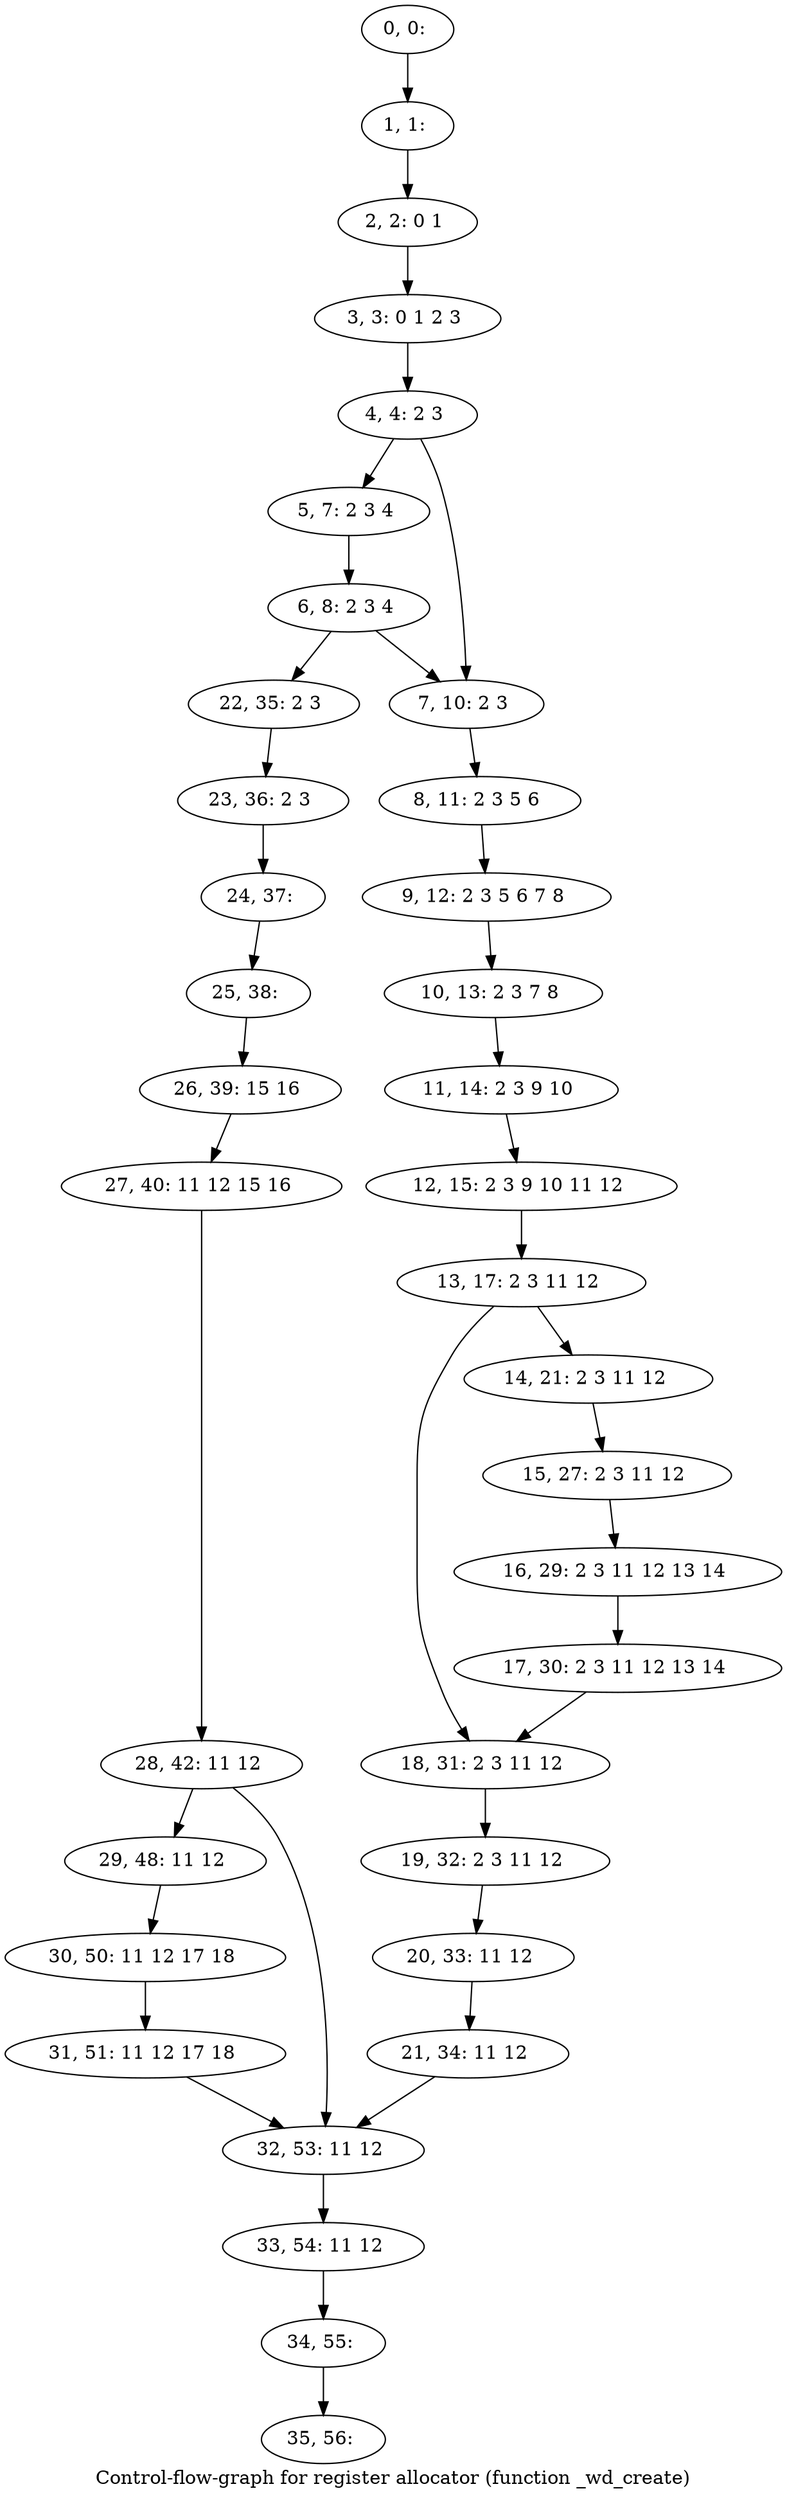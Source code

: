 digraph G {
graph [label="Control-flow-graph for register allocator (function _wd_create)"]
0[label="0, 0: "];
1[label="1, 1: "];
2[label="2, 2: 0 1 "];
3[label="3, 3: 0 1 2 3 "];
4[label="4, 4: 2 3 "];
5[label="5, 7: 2 3 4 "];
6[label="6, 8: 2 3 4 "];
7[label="7, 10: 2 3 "];
8[label="8, 11: 2 3 5 6 "];
9[label="9, 12: 2 3 5 6 7 8 "];
10[label="10, 13: 2 3 7 8 "];
11[label="11, 14: 2 3 9 10 "];
12[label="12, 15: 2 3 9 10 11 12 "];
13[label="13, 17: 2 3 11 12 "];
14[label="14, 21: 2 3 11 12 "];
15[label="15, 27: 2 3 11 12 "];
16[label="16, 29: 2 3 11 12 13 14 "];
17[label="17, 30: 2 3 11 12 13 14 "];
18[label="18, 31: 2 3 11 12 "];
19[label="19, 32: 2 3 11 12 "];
20[label="20, 33: 11 12 "];
21[label="21, 34: 11 12 "];
22[label="22, 35: 2 3 "];
23[label="23, 36: 2 3 "];
24[label="24, 37: "];
25[label="25, 38: "];
26[label="26, 39: 15 16 "];
27[label="27, 40: 11 12 15 16 "];
28[label="28, 42: 11 12 "];
29[label="29, 48: 11 12 "];
30[label="30, 50: 11 12 17 18 "];
31[label="31, 51: 11 12 17 18 "];
32[label="32, 53: 11 12 "];
33[label="33, 54: 11 12 "];
34[label="34, 55: "];
35[label="35, 56: "];
0->1 ;
1->2 ;
2->3 ;
3->4 ;
4->5 ;
4->7 ;
5->6 ;
6->7 ;
6->22 ;
7->8 ;
8->9 ;
9->10 ;
10->11 ;
11->12 ;
12->13 ;
13->14 ;
13->18 ;
14->15 ;
15->16 ;
16->17 ;
17->18 ;
18->19 ;
19->20 ;
20->21 ;
21->32 ;
22->23 ;
23->24 ;
24->25 ;
25->26 ;
26->27 ;
27->28 ;
28->29 ;
28->32 ;
29->30 ;
30->31 ;
31->32 ;
32->33 ;
33->34 ;
34->35 ;
}
